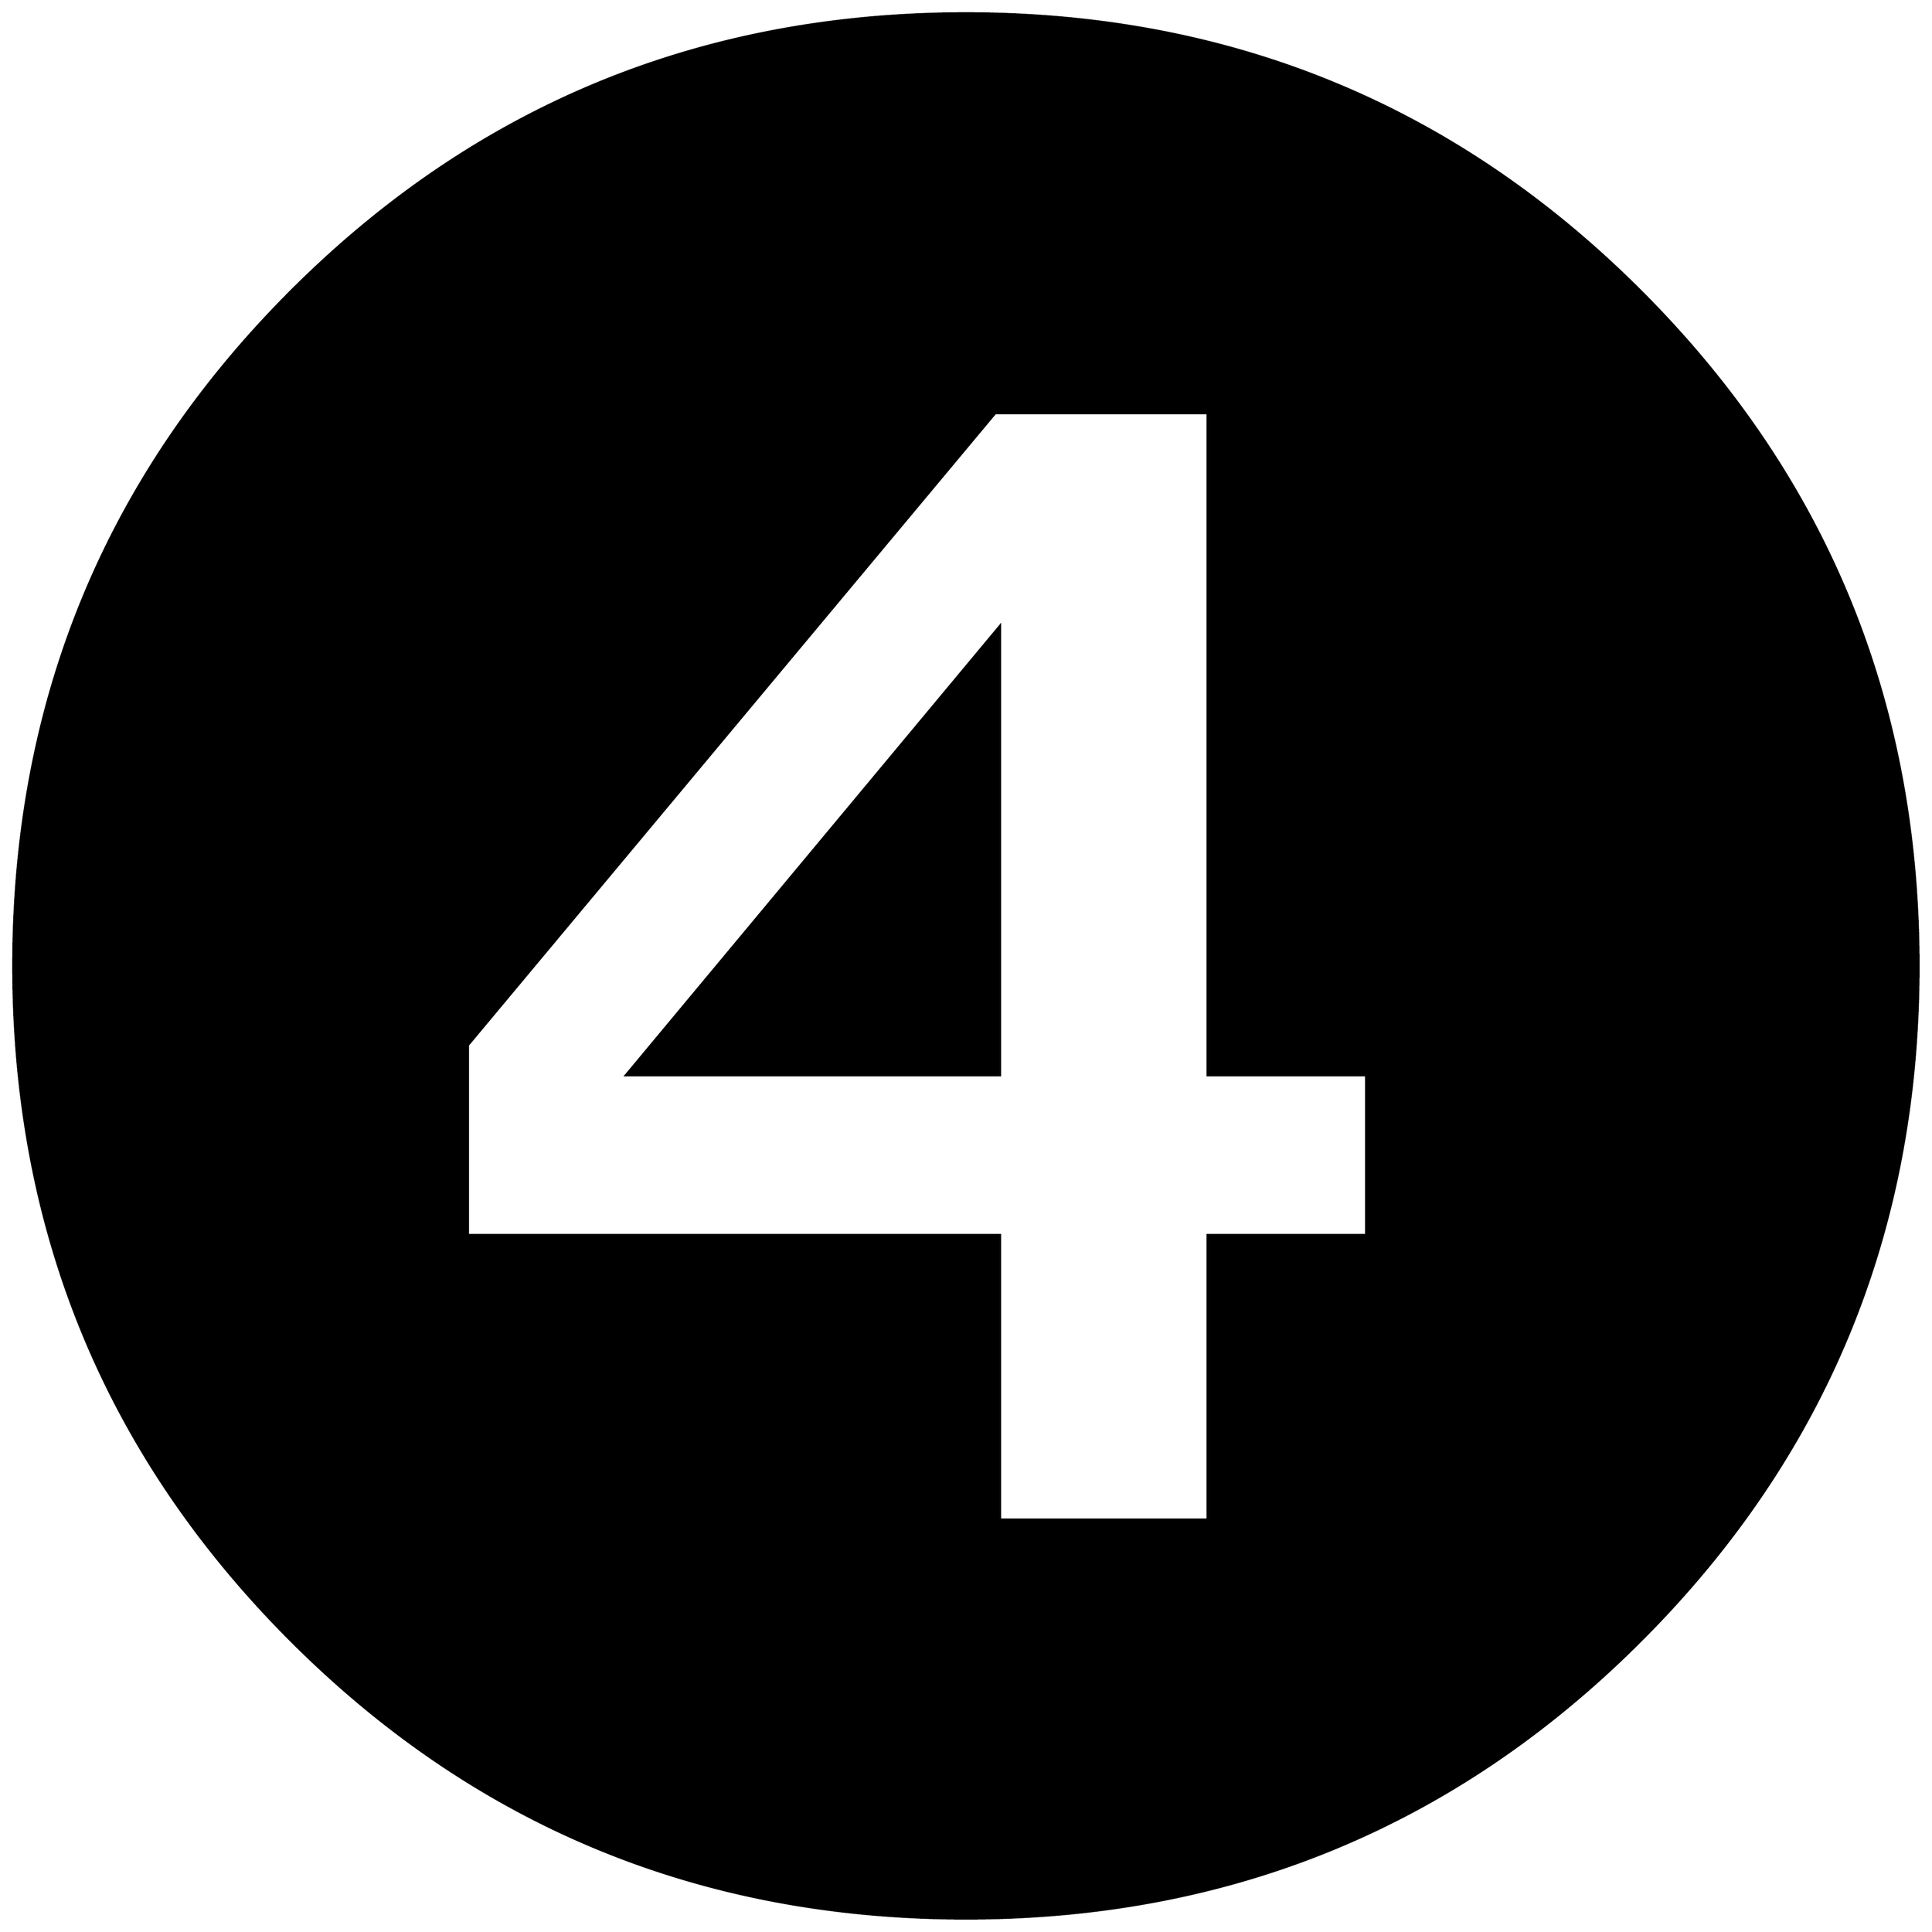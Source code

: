 


\begin{tikzpicture}[y=0.80pt, x=0.80pt, yscale=-1.0, xscale=1.0, inner sep=0pt, outer sep=0pt]
\begin{scope}[shift={(100.0,1706.0)},nonzero rule]
  \path[draw=.,fill=.,line width=1.600pt] (1998.0,-582.0) ..
    controls (1998.0,-311.333) and (1903.333,-81.333) ..
    (1714.0,108.0) .. controls (1524.667,297.333) and (1294.667,392.0)
    .. (1024.0,392.0) .. controls (753.333,392.0) and
    (523.333,297.333) .. (334.0,108.0) .. controls (144.667,-81.333) and
    (50.0,-311.333) .. (50.0,-582.0) .. controls (50.0,-852.667) and
    (144.667,-1082.667) .. (334.0,-1272.0) .. controls
    (523.333,-1461.333) and (753.333,-1556.0) .. (1024.0,-1556.0) ..
    controls (1294.667,-1556.0) and (1524.667,-1461.333) ..
    (1714.0,-1272.0) .. controls (1903.333,-1082.667) and
    (1998.0,-852.667) .. (1998.0,-582.0) -- cycle(1433.0,-307.0)
    -- (1433.0,-470.0) -- (1271.0,-470.0) -- (1271.0,-1147.0) --
    (1054.0,-1147.0) -- (515.0,-501.0) -- (515.0,-307.0) --
    (1059.0,-307.0) -- (1059.0,-16.0) -- (1271.0,-16.0) --
    (1271.0,-307.0) -- (1433.0,-307.0) -- cycle(1059.0,-470.0)
    -- (676.0,-470.0) -- (1059.0,-930.0) -- (1059.0,-470.0) --
    cycle;
\end{scope}

\end{tikzpicture}

